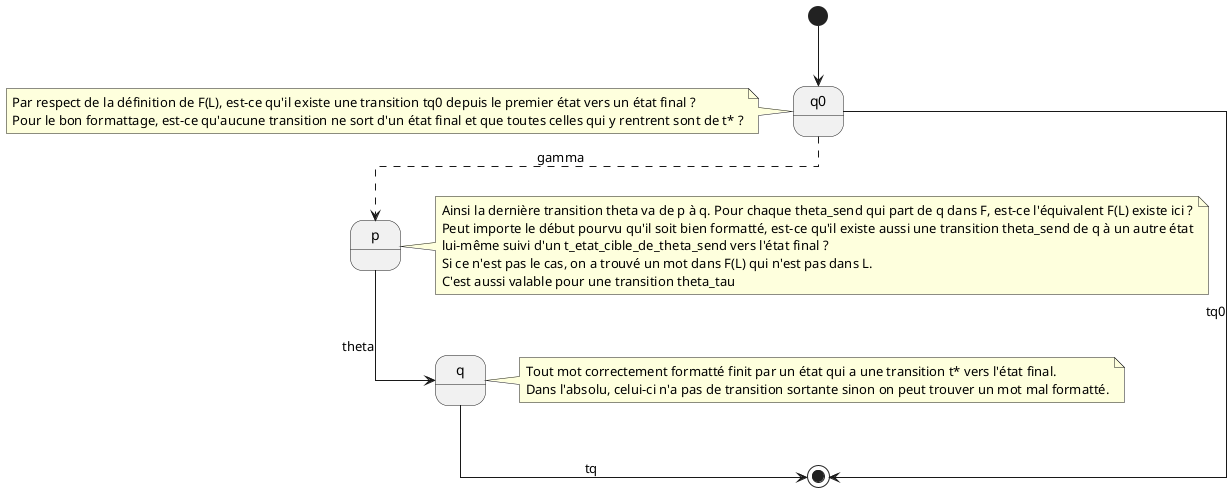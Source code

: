 @startuml
skinparam linetype ortho

[*] --> q0

note left
  Par respect de la définition de F(L), est-ce qu'il existe une transition tq0 depuis le premier état vers un état final ?
  Pour le bon formattage, est-ce qu'aucune transition ne sort d'un état final et que toutes celles qui y rentrent sont de t* ?
end note

q0 --> [*] : tq0

q0 -[dashed]-> p : gamma

note right
  Ainsi la dernière transition theta va de p à q. Pour chaque theta_send qui part de q dans F, est-ce l'équivalent F(L) existe ici ?
  Peut importe le début pourvu qu'il soit bien formatté, est-ce qu'il existe aussi une transition theta_send de q à un autre état
  lui-même suivi d'un t_etat_cible_de_theta_send vers l'état final ?
  Si ce n'est pas le cas, on a trouvé un mot dans F(L) qui n'est pas dans L.
  C'est aussi valable pour une transition theta_tau
end note

p --> q : theta

note right
  Tout mot correctement formatté finit par un état qui a une transition t* vers l'état final.
  Dans l'absolu, celui-ci n'a pas de transition sortante sinon on peut trouver un mot mal formatté.
end note

q -down-> [*] : tq

@enduml
